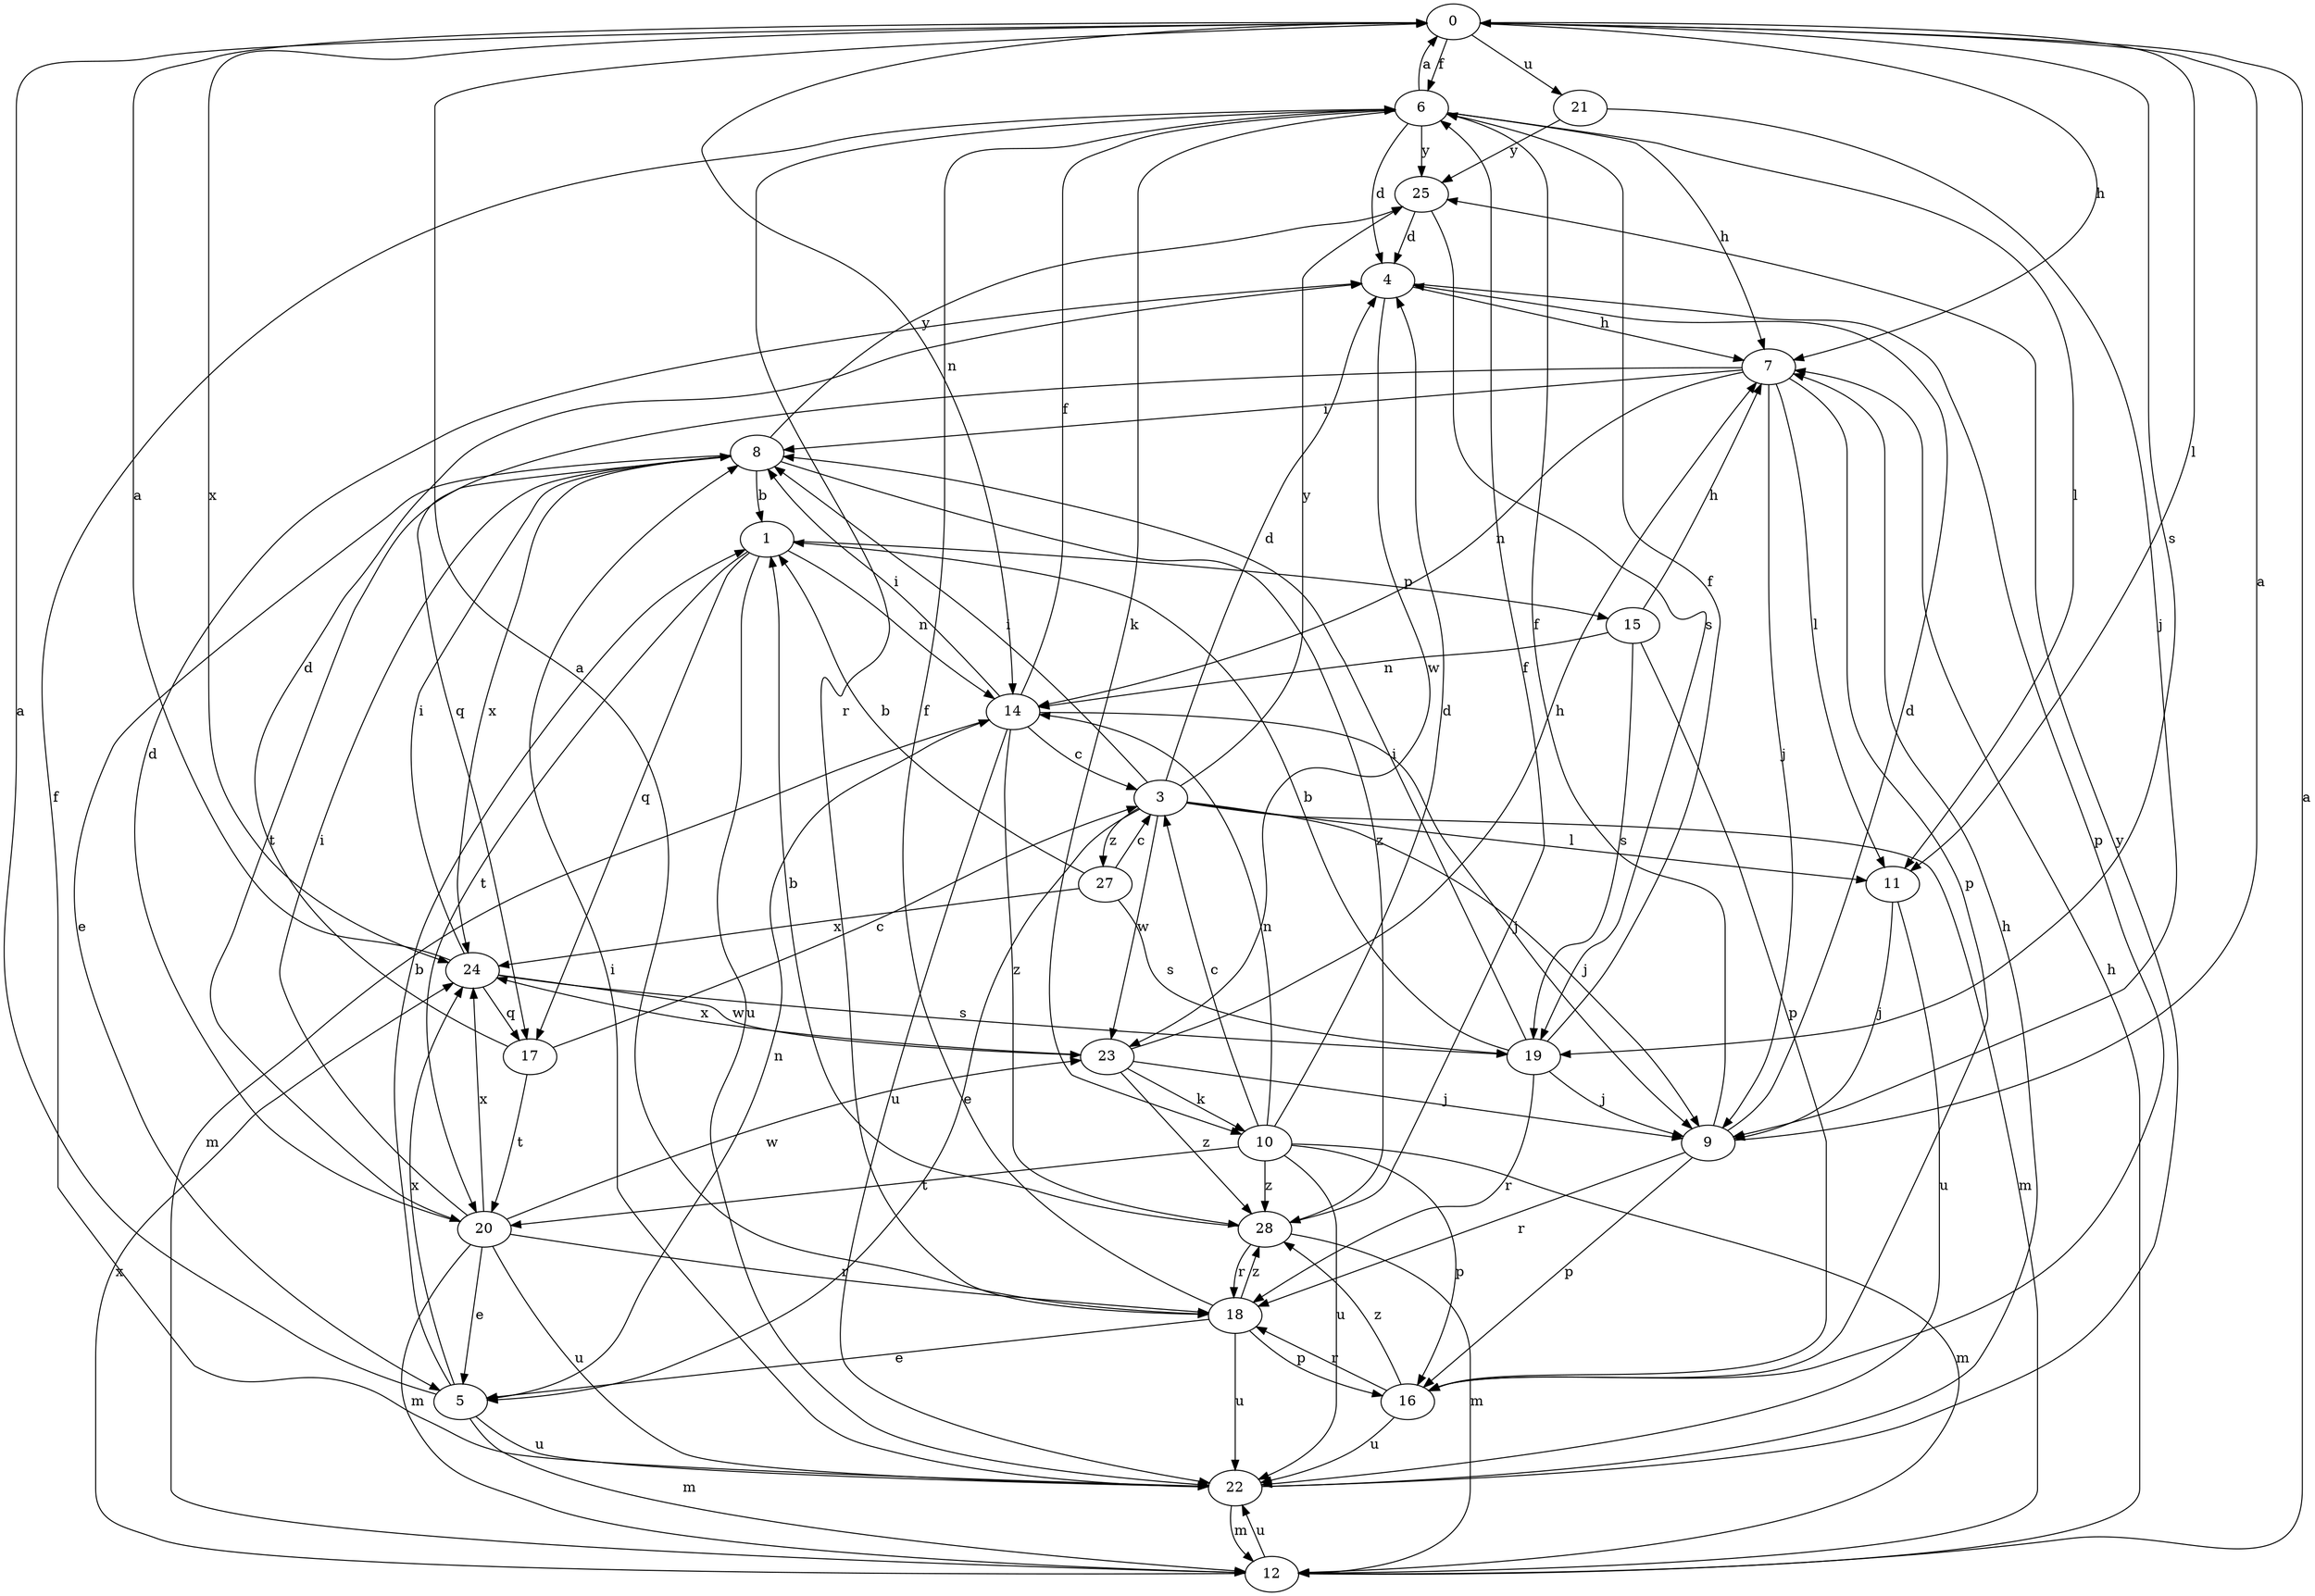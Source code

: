 strict digraph  {
0;
1;
3;
4;
5;
6;
7;
8;
9;
10;
11;
12;
14;
15;
16;
17;
18;
19;
20;
21;
22;
23;
24;
25;
27;
28;
0 -> 6  [label=f];
0 -> 7  [label=h];
0 -> 11  [label=l];
0 -> 14  [label=n];
0 -> 19  [label=s];
0 -> 21  [label=u];
0 -> 24  [label=x];
1 -> 14  [label=n];
1 -> 15  [label=p];
1 -> 17  [label=q];
1 -> 20  [label=t];
1 -> 22  [label=u];
3 -> 4  [label=d];
3 -> 5  [label=e];
3 -> 8  [label=i];
3 -> 9  [label=j];
3 -> 11  [label=l];
3 -> 12  [label=m];
3 -> 23  [label=w];
3 -> 25  [label=y];
3 -> 27  [label=z];
4 -> 7  [label=h];
4 -> 16  [label=p];
4 -> 23  [label=w];
5 -> 0  [label=a];
5 -> 1  [label=b];
5 -> 12  [label=m];
5 -> 14  [label=n];
5 -> 22  [label=u];
5 -> 24  [label=x];
6 -> 0  [label=a];
6 -> 4  [label=d];
6 -> 7  [label=h];
6 -> 10  [label=k];
6 -> 11  [label=l];
6 -> 18  [label=r];
6 -> 25  [label=y];
7 -> 8  [label=i];
7 -> 9  [label=j];
7 -> 11  [label=l];
7 -> 14  [label=n];
7 -> 16  [label=p];
7 -> 17  [label=q];
8 -> 1  [label=b];
8 -> 5  [label=e];
8 -> 20  [label=t];
8 -> 24  [label=x];
8 -> 25  [label=y];
8 -> 28  [label=z];
9 -> 0  [label=a];
9 -> 4  [label=d];
9 -> 6  [label=f];
9 -> 16  [label=p];
9 -> 18  [label=r];
10 -> 3  [label=c];
10 -> 4  [label=d];
10 -> 12  [label=m];
10 -> 14  [label=n];
10 -> 16  [label=p];
10 -> 20  [label=t];
10 -> 22  [label=u];
10 -> 28  [label=z];
11 -> 9  [label=j];
11 -> 22  [label=u];
12 -> 0  [label=a];
12 -> 7  [label=h];
12 -> 22  [label=u];
12 -> 24  [label=x];
14 -> 3  [label=c];
14 -> 6  [label=f];
14 -> 8  [label=i];
14 -> 9  [label=j];
14 -> 12  [label=m];
14 -> 22  [label=u];
14 -> 28  [label=z];
15 -> 7  [label=h];
15 -> 14  [label=n];
15 -> 16  [label=p];
15 -> 19  [label=s];
16 -> 18  [label=r];
16 -> 22  [label=u];
16 -> 28  [label=z];
17 -> 3  [label=c];
17 -> 4  [label=d];
17 -> 20  [label=t];
18 -> 0  [label=a];
18 -> 5  [label=e];
18 -> 6  [label=f];
18 -> 16  [label=p];
18 -> 22  [label=u];
18 -> 28  [label=z];
19 -> 1  [label=b];
19 -> 6  [label=f];
19 -> 8  [label=i];
19 -> 9  [label=j];
19 -> 18  [label=r];
20 -> 4  [label=d];
20 -> 5  [label=e];
20 -> 8  [label=i];
20 -> 12  [label=m];
20 -> 18  [label=r];
20 -> 22  [label=u];
20 -> 23  [label=w];
20 -> 24  [label=x];
21 -> 9  [label=j];
21 -> 25  [label=y];
22 -> 6  [label=f];
22 -> 7  [label=h];
22 -> 8  [label=i];
22 -> 12  [label=m];
22 -> 25  [label=y];
23 -> 7  [label=h];
23 -> 9  [label=j];
23 -> 10  [label=k];
23 -> 24  [label=x];
23 -> 28  [label=z];
24 -> 0  [label=a];
24 -> 8  [label=i];
24 -> 17  [label=q];
24 -> 19  [label=s];
24 -> 23  [label=w];
25 -> 4  [label=d];
25 -> 19  [label=s];
27 -> 1  [label=b];
27 -> 3  [label=c];
27 -> 19  [label=s];
27 -> 24  [label=x];
28 -> 1  [label=b];
28 -> 6  [label=f];
28 -> 12  [label=m];
28 -> 18  [label=r];
}
